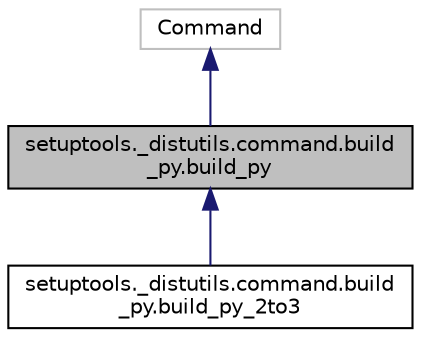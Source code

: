 digraph "setuptools._distutils.command.build_py.build_py"
{
 // LATEX_PDF_SIZE
  edge [fontname="Helvetica",fontsize="10",labelfontname="Helvetica",labelfontsize="10"];
  node [fontname="Helvetica",fontsize="10",shape=record];
  Node1 [label="setuptools._distutils.command.build\l_py.build_py",height=0.2,width=0.4,color="black", fillcolor="grey75", style="filled", fontcolor="black",tooltip=" "];
  Node2 -> Node1 [dir="back",color="midnightblue",fontsize="10",style="solid",fontname="Helvetica"];
  Node2 [label="Command",height=0.2,width=0.4,color="grey75", fillcolor="white", style="filled",tooltip=" "];
  Node1 -> Node3 [dir="back",color="midnightblue",fontsize="10",style="solid",fontname="Helvetica"];
  Node3 [label="setuptools._distutils.command.build\l_py.build_py_2to3",height=0.2,width=0.4,color="black", fillcolor="white", style="filled",URL="$classsetuptools_1_1__distutils_1_1command_1_1build__py_1_1build__py__2to3.html",tooltip=" "];
}
